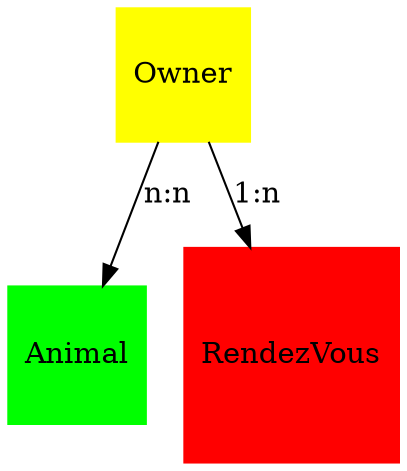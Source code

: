 digraph {
	Animal [label=Animal color=green shape=square style=filled]
	RendezVous [label=RendezVous color=red shape=square style=filled]
	Owner [label=Owner color=yellow shape=square style=filled]
	Owner -> Animal [label="n:n"]
	Owner -> RendezVous [label="1:n"]
}
